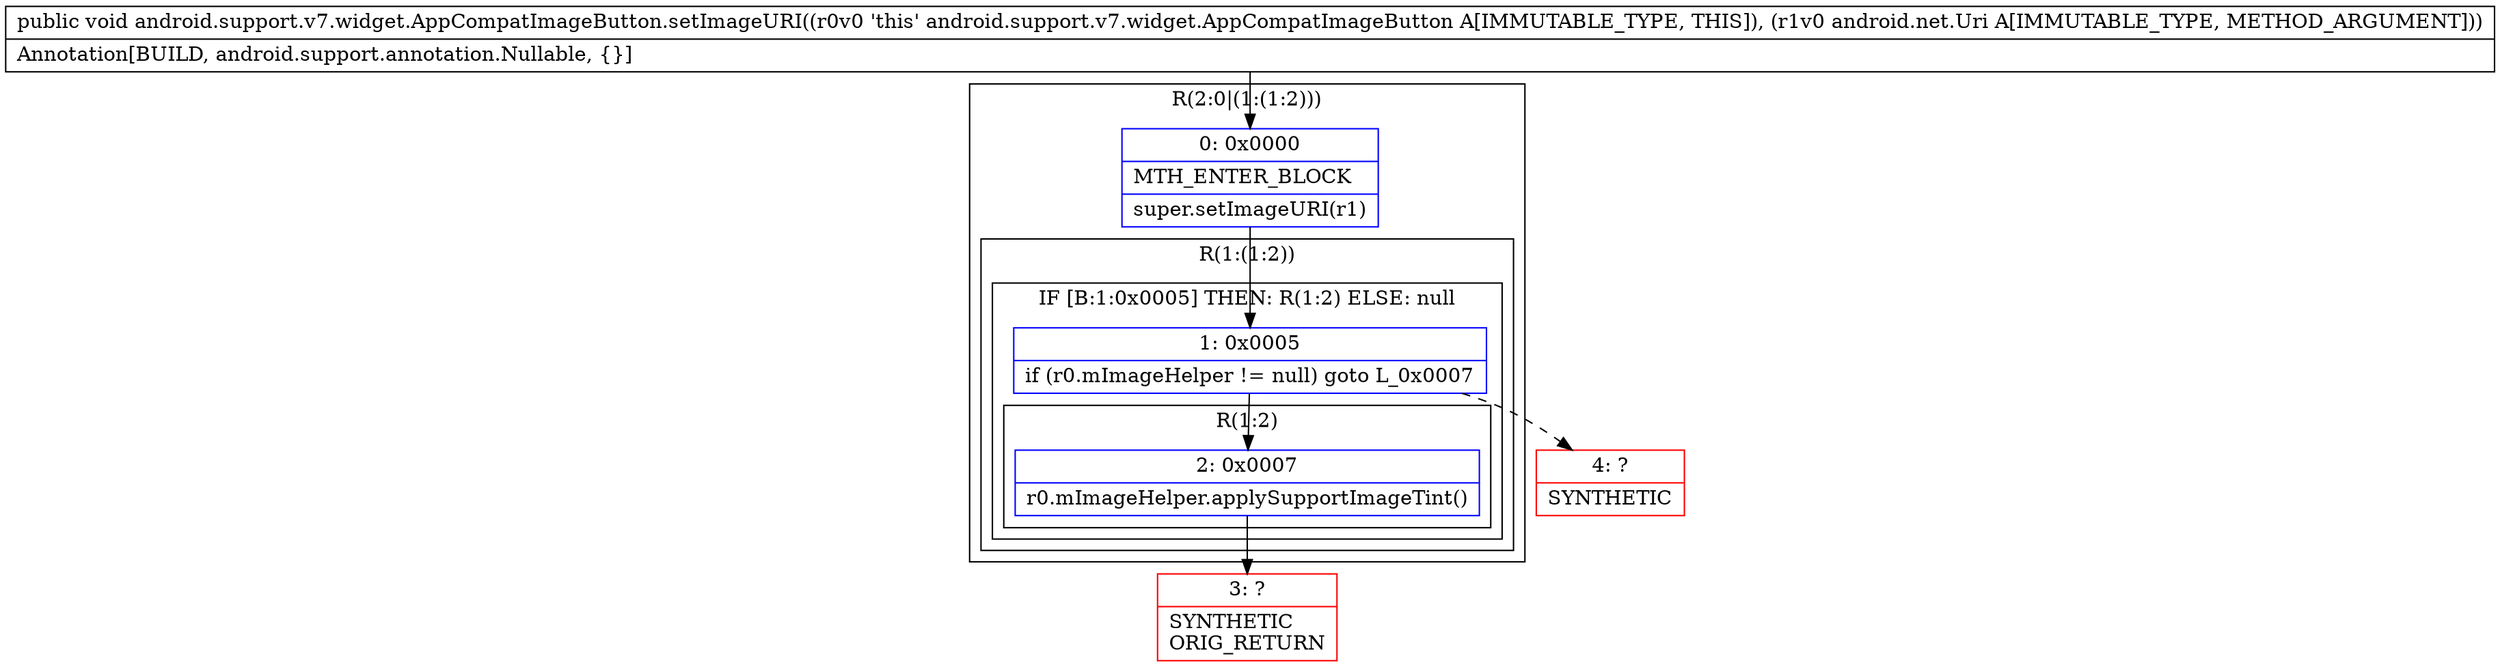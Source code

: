 digraph "CFG forandroid.support.v7.widget.AppCompatImageButton.setImageURI(Landroid\/net\/Uri;)V" {
subgraph cluster_Region_764335717 {
label = "R(2:0|(1:(1:2)))";
node [shape=record,color=blue];
Node_0 [shape=record,label="{0\:\ 0x0000|MTH_ENTER_BLOCK\l|super.setImageURI(r1)\l}"];
subgraph cluster_Region_270369433 {
label = "R(1:(1:2))";
node [shape=record,color=blue];
subgraph cluster_IfRegion_1611936961 {
label = "IF [B:1:0x0005] THEN: R(1:2) ELSE: null";
node [shape=record,color=blue];
Node_1 [shape=record,label="{1\:\ 0x0005|if (r0.mImageHelper != null) goto L_0x0007\l}"];
subgraph cluster_Region_909904798 {
label = "R(1:2)";
node [shape=record,color=blue];
Node_2 [shape=record,label="{2\:\ 0x0007|r0.mImageHelper.applySupportImageTint()\l}"];
}
}
}
}
Node_3 [shape=record,color=red,label="{3\:\ ?|SYNTHETIC\lORIG_RETURN\l}"];
Node_4 [shape=record,color=red,label="{4\:\ ?|SYNTHETIC\l}"];
MethodNode[shape=record,label="{public void android.support.v7.widget.AppCompatImageButton.setImageURI((r0v0 'this' android.support.v7.widget.AppCompatImageButton A[IMMUTABLE_TYPE, THIS]), (r1v0 android.net.Uri A[IMMUTABLE_TYPE, METHOD_ARGUMENT]))  | Annotation[BUILD, android.support.annotation.Nullable, \{\}]\l}"];
MethodNode -> Node_0;
Node_0 -> Node_1;
Node_1 -> Node_2;
Node_1 -> Node_4[style=dashed];
Node_2 -> Node_3;
}

